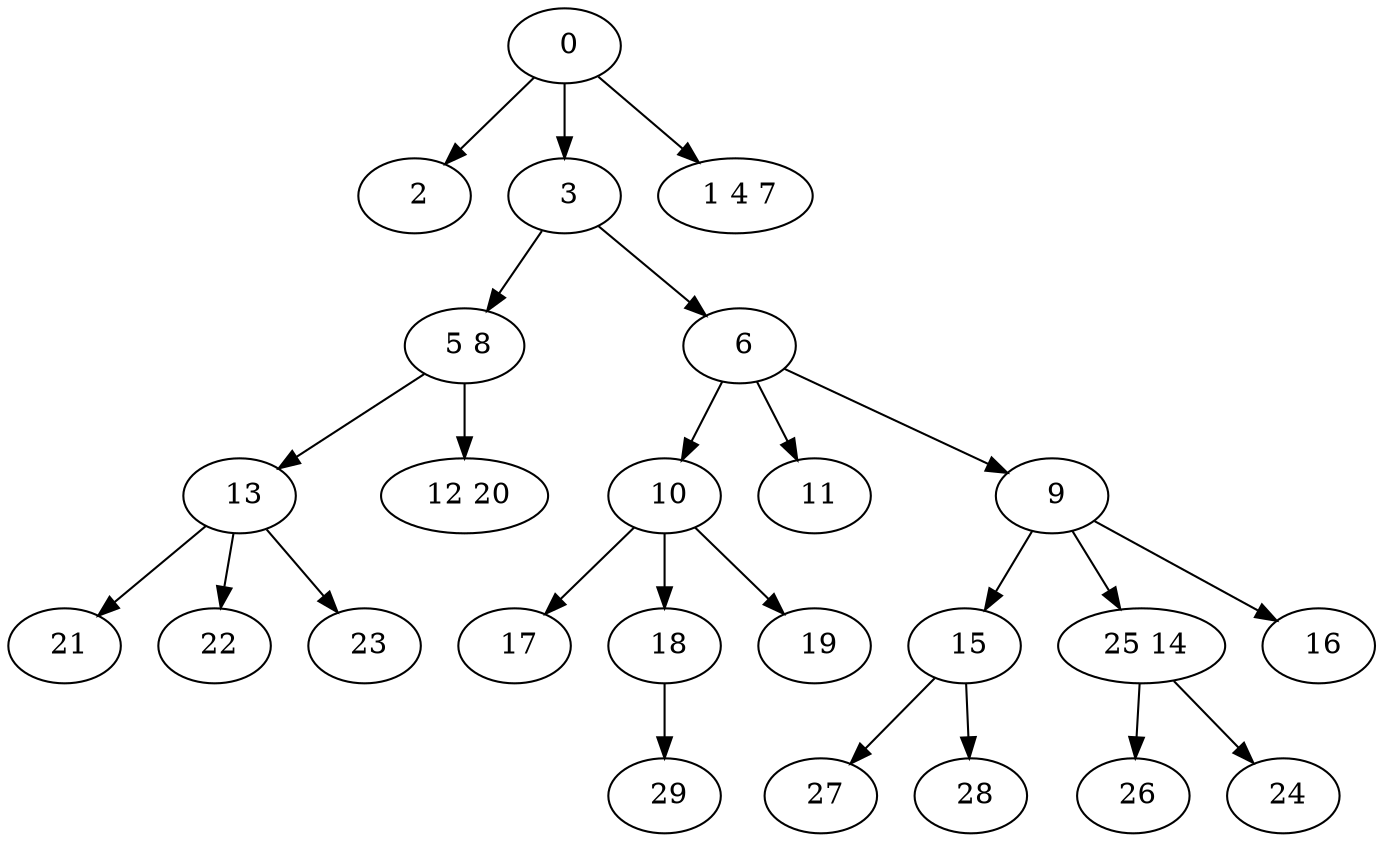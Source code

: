 digraph mytree {
" 0" -> " 2";
" 0" -> " 3";
" 0" -> " 1 4 7";
" 2";
" 3" -> " 5 8";
" 3" -> " 6";
" 1 4 7";
" 5 8" -> " 13";
" 5 8" -> " 12 20";
" 6" -> " 10";
" 6" -> " 11";
" 6" -> " 9";
" 13" -> " 21";
" 13" -> " 22";
" 13" -> " 23";
" 10" -> " 17";
" 10" -> " 18";
" 10" -> " 19";
" 11";
" 9" -> " 15";
" 9" -> " 25 14";
" 9" -> " 16";
" 15" -> " 27";
" 15" -> " 28";
" 17";
" 18" -> " 29";
" 19";
" 29";
" 25 14" -> " 26";
" 25 14" -> " 24";
" 26";
" 24";
" 16";
" 27";
" 28";
" 12 20";
" 21";
" 22";
" 23";
}
